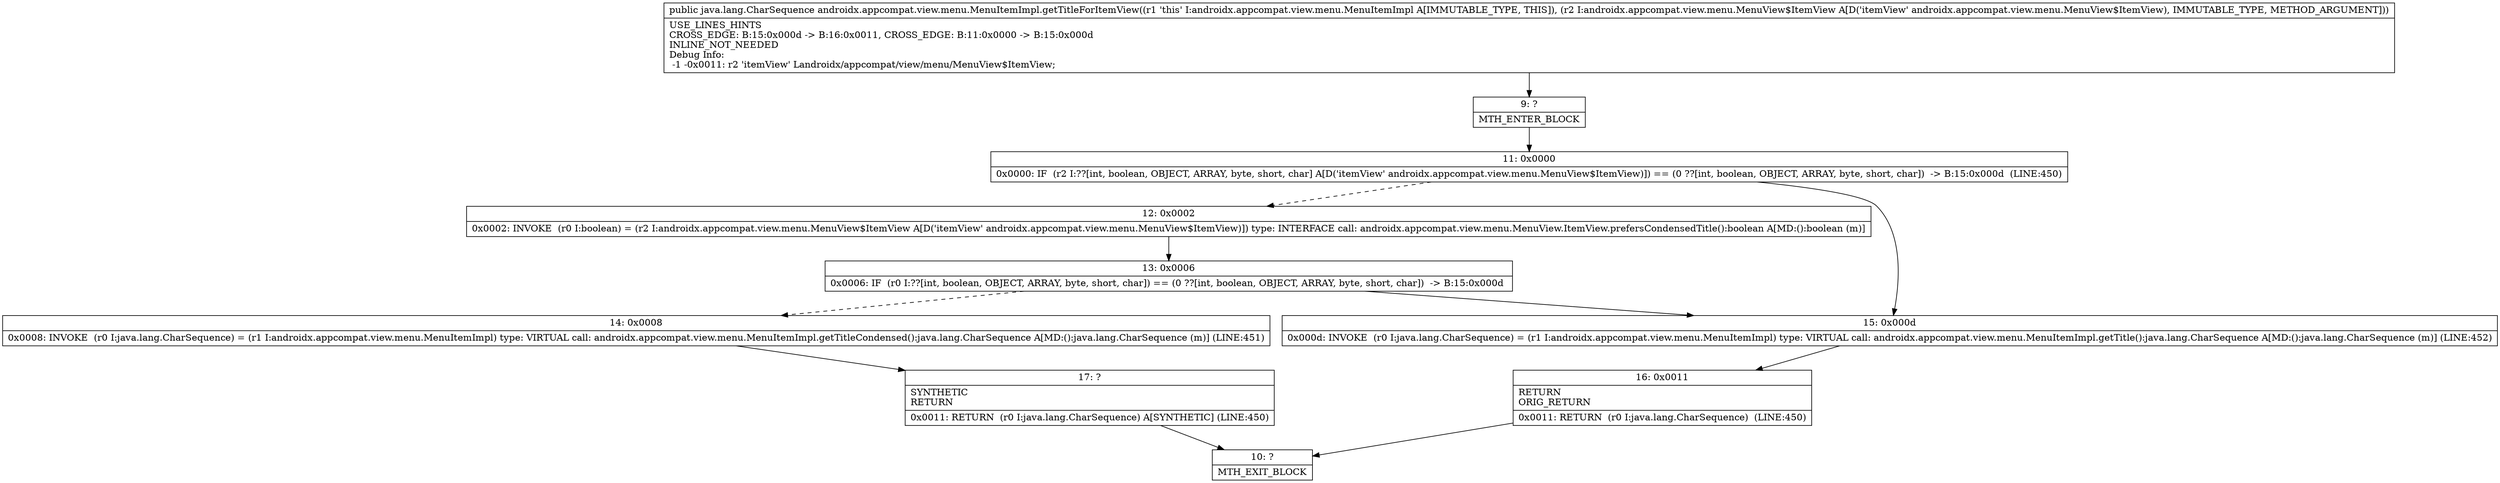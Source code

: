 digraph "CFG forandroidx.appcompat.view.menu.MenuItemImpl.getTitleForItemView(Landroidx\/appcompat\/view\/menu\/MenuView$ItemView;)Ljava\/lang\/CharSequence;" {
Node_9 [shape=record,label="{9\:\ ?|MTH_ENTER_BLOCK\l}"];
Node_11 [shape=record,label="{11\:\ 0x0000|0x0000: IF  (r2 I:??[int, boolean, OBJECT, ARRAY, byte, short, char] A[D('itemView' androidx.appcompat.view.menu.MenuView$ItemView)]) == (0 ??[int, boolean, OBJECT, ARRAY, byte, short, char])  \-\> B:15:0x000d  (LINE:450)\l}"];
Node_12 [shape=record,label="{12\:\ 0x0002|0x0002: INVOKE  (r0 I:boolean) = (r2 I:androidx.appcompat.view.menu.MenuView$ItemView A[D('itemView' androidx.appcompat.view.menu.MenuView$ItemView)]) type: INTERFACE call: androidx.appcompat.view.menu.MenuView.ItemView.prefersCondensedTitle():boolean A[MD:():boolean (m)]\l}"];
Node_13 [shape=record,label="{13\:\ 0x0006|0x0006: IF  (r0 I:??[int, boolean, OBJECT, ARRAY, byte, short, char]) == (0 ??[int, boolean, OBJECT, ARRAY, byte, short, char])  \-\> B:15:0x000d \l}"];
Node_14 [shape=record,label="{14\:\ 0x0008|0x0008: INVOKE  (r0 I:java.lang.CharSequence) = (r1 I:androidx.appcompat.view.menu.MenuItemImpl) type: VIRTUAL call: androidx.appcompat.view.menu.MenuItemImpl.getTitleCondensed():java.lang.CharSequence A[MD:():java.lang.CharSequence (m)] (LINE:451)\l}"];
Node_17 [shape=record,label="{17\:\ ?|SYNTHETIC\lRETURN\l|0x0011: RETURN  (r0 I:java.lang.CharSequence) A[SYNTHETIC] (LINE:450)\l}"];
Node_10 [shape=record,label="{10\:\ ?|MTH_EXIT_BLOCK\l}"];
Node_15 [shape=record,label="{15\:\ 0x000d|0x000d: INVOKE  (r0 I:java.lang.CharSequence) = (r1 I:androidx.appcompat.view.menu.MenuItemImpl) type: VIRTUAL call: androidx.appcompat.view.menu.MenuItemImpl.getTitle():java.lang.CharSequence A[MD:():java.lang.CharSequence (m)] (LINE:452)\l}"];
Node_16 [shape=record,label="{16\:\ 0x0011|RETURN\lORIG_RETURN\l|0x0011: RETURN  (r0 I:java.lang.CharSequence)  (LINE:450)\l}"];
MethodNode[shape=record,label="{public java.lang.CharSequence androidx.appcompat.view.menu.MenuItemImpl.getTitleForItemView((r1 'this' I:androidx.appcompat.view.menu.MenuItemImpl A[IMMUTABLE_TYPE, THIS]), (r2 I:androidx.appcompat.view.menu.MenuView$ItemView A[D('itemView' androidx.appcompat.view.menu.MenuView$ItemView), IMMUTABLE_TYPE, METHOD_ARGUMENT]))  | USE_LINES_HINTS\lCROSS_EDGE: B:15:0x000d \-\> B:16:0x0011, CROSS_EDGE: B:11:0x0000 \-\> B:15:0x000d\lINLINE_NOT_NEEDED\lDebug Info:\l  \-1 \-0x0011: r2 'itemView' Landroidx\/appcompat\/view\/menu\/MenuView$ItemView;\l}"];
MethodNode -> Node_9;Node_9 -> Node_11;
Node_11 -> Node_12[style=dashed];
Node_11 -> Node_15;
Node_12 -> Node_13;
Node_13 -> Node_14[style=dashed];
Node_13 -> Node_15;
Node_14 -> Node_17;
Node_17 -> Node_10;
Node_15 -> Node_16;
Node_16 -> Node_10;
}

